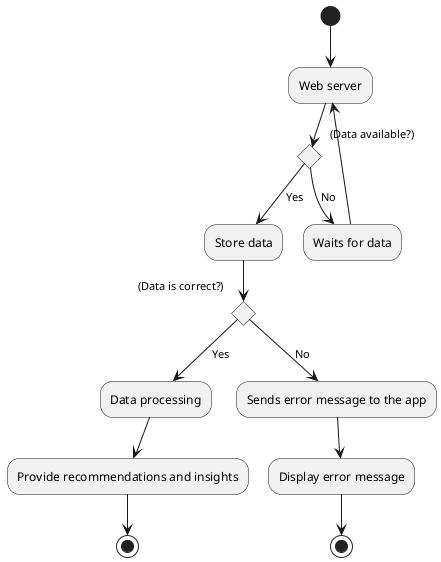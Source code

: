 @startuml
(*) --> "Web server"

if (Data available?) then
  --> [Yes] "Store data"

  if (Data is correct?) then
    --> [Yes] "Data processing"
    "Data processing" --> "Provide recommendations and insights" 
  else
    --> [No] "Sends error message to the app"
    "Sends error message to the app" --> "Display error message"
    "Display error message" --> (*1)
  endif

else
  --> [No] "Waits for data"
  "Waits for data" --> "Web server"
endif

"Provide recommendations and insights" --> (*)
@enduml
